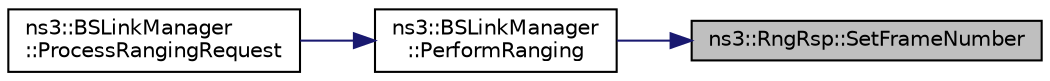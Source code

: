 digraph "ns3::RngRsp::SetFrameNumber"
{
 // LATEX_PDF_SIZE
  edge [fontname="Helvetica",fontsize="10",labelfontname="Helvetica",labelfontsize="10"];
  node [fontname="Helvetica",fontsize="10",shape=record];
  rankdir="RL";
  Node1 [label="ns3::RngRsp::SetFrameNumber",height=0.2,width=0.4,color="black", fillcolor="grey75", style="filled", fontcolor="black",tooltip="set frame number."];
  Node1 -> Node2 [dir="back",color="midnightblue",fontsize="10",style="solid",fontname="Helvetica"];
  Node2 [label="ns3::BSLinkManager\l::PerformRanging",height=0.2,width=0.4,color="black", fillcolor="white", style="filled",URL="$classns3_1_1_b_s_link_manager.html#ae23a1b4507b6fc812727c1ab064c95ae",tooltip="Perform ranging function."];
  Node2 -> Node3 [dir="back",color="midnightblue",fontsize="10",style="solid",fontname="Helvetica"];
  Node3 [label="ns3::BSLinkManager\l::ProcessRangingRequest",height=0.2,width=0.4,color="black", fillcolor="white", style="filled",URL="$classns3_1_1_b_s_link_manager.html#a26c81a16faddfeedbe19e47f4158fbb0",tooltip="process a ranging request message"];
}
